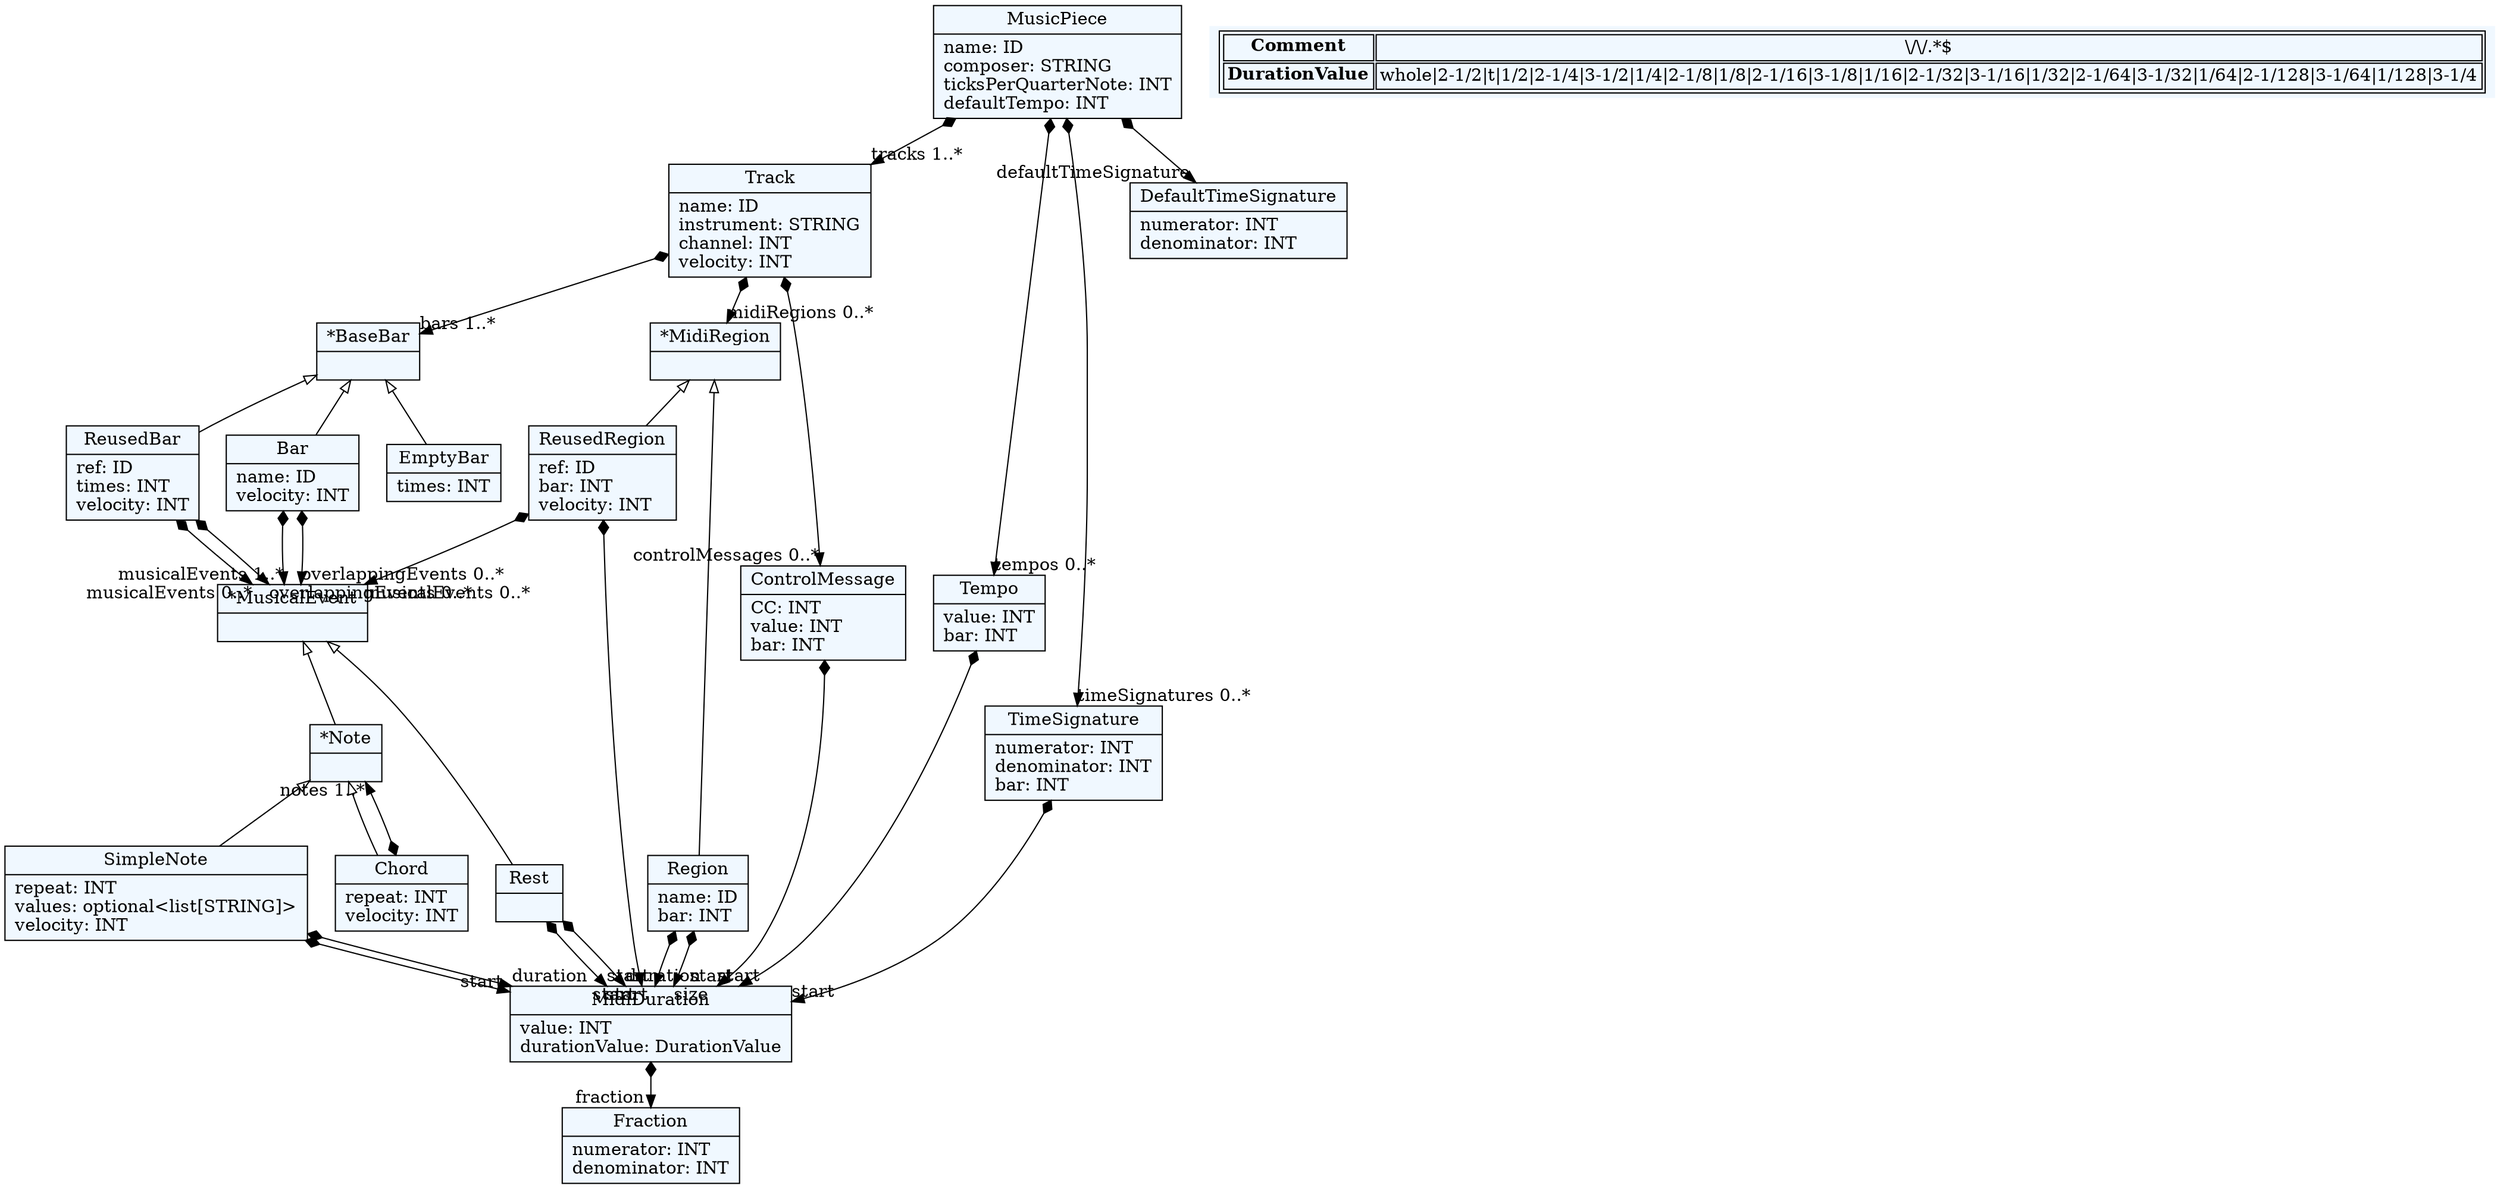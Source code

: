 
    digraph textX {
    fontname = "Bitstream Vera Sans"
    fontsize = 8
    node[
        shape=record,
        style=filled,
        fillcolor=aliceblue
    ]
    nodesep = 0.3
    edge[dir=black,arrowtail=empty]


1975856252400[ label="{MusicPiece|name: ID\lcomposer: STRING\lticksPerQuarterNote: INT\ldefaultTempo: INT\l}"]

1975856248560[ label="{Tempo|value: INT\lbar: INT\l}"]

1975856250480[ label="{TimeSignature|numerator: INT\ldenominator: INT\lbar: INT\l}"]

1975856254320[ label="{DefaultTimeSignature|numerator: INT\ldenominator: INT\l}"]

1975856256240[ label="{Track|name: ID\linstrument: STRING\lchannel: INT\lvelocity: INT\l}"]

1975856265840[ label="{ControlMessage|CC: INT\lvalue: INT\lbar: INT\l}"]

1975856264880[ label="{*BaseBar|}"]

1975856272560[ label="{Bar|name: ID\lvelocity: INT\l}"]

1975856268720[ label="{ReusedBar|ref: ID\ltimes: INT\lvelocity: INT\l}"]

1975856269680[ label="{EmptyBar|times: INT\l}"]

1975856270640[ label="{*MusicalEvent|}"]

1975856271600[ label="{*Note|}"]

1975856273520[ label="{SimpleNote|repeat: INT\lvalues: optional\<list[STRING]\>\lvelocity: INT\l}"]

1975856274480[ label="{MidiDuration|value: INT\ldurationValue: DurationValue\l}"]

1975856283120[ label="{Fraction|numerator: INT\ldenominator: INT\l}"]

1975856285040[ label="{Chord|repeat: INT\lvelocity: INT\l}"]

1975856286000[ label="{Rest|}"]

1975856277360[ label="{*MidiRegion|}"]

1975856279280[ label="{Region|name: ID\lbar: INT\l}"]

1975856281200[ label="{ReusedRegion|ref: ID\lbar: INT\lvelocity: INT\l}"]



1975856252400 -> 1975856248560[arrowtail=diamond, dir=both, headlabel="tempos 0..*"]
1975856252400 -> 1975856254320[arrowtail=diamond, dir=both, headlabel="defaultTimeSignature "]
1975856252400 -> 1975856250480[arrowtail=diamond, dir=both, headlabel="timeSignatures 0..*"]
1975856252400 -> 1975856256240[arrowtail=diamond, dir=both, headlabel="tracks 1..*"]
1975856248560 -> 1975856274480[arrowtail=diamond, dir=both, headlabel="start "]
1975856250480 -> 1975856274480[arrowtail=diamond, dir=both, headlabel="start "]
1975856256240 -> 1975856265840[arrowtail=diamond, dir=both, headlabel="controlMessages 0..*"]
1975856256240 -> 1975856264880[arrowtail=diamond, dir=both, headlabel="bars 1..*"]
1975856256240 -> 1975856277360[arrowtail=diamond, dir=both, headlabel="midiRegions 0..*"]
1975856265840 -> 1975856274480[arrowtail=diamond, dir=both, headlabel="start "]
1975856264880 -> 1975856272560 [dir=back]
1975856264880 -> 1975856268720 [dir=back]
1975856264880 -> 1975856269680 [dir=back]
1975856272560 -> 1975856270640[arrowtail=diamond, dir=both, headlabel="musicalEvents 1..*"]
1975856272560 -> 1975856270640[arrowtail=diamond, dir=both, headlabel="overlappingEvents 0..*"]
1975856268720 -> 1975856270640[arrowtail=diamond, dir=both, headlabel="musicalEvents 0..*"]
1975856268720 -> 1975856270640[arrowtail=diamond, dir=both, headlabel="overlappingEvents 0..*"]
1975856270640 -> 1975856271600 [dir=back]
1975856270640 -> 1975856286000 [dir=back]
1975856271600 -> 1975856273520 [dir=back]
1975856271600 -> 1975856285040 [dir=back]
1975856273520 -> 1975856274480[arrowtail=diamond, dir=both, headlabel="start "]
1975856273520 -> 1975856274480[arrowtail=diamond, dir=both, headlabel="duration "]
1975856274480 -> 1975856283120[arrowtail=diamond, dir=both, headlabel="fraction "]
1975856285040 -> 1975856271600[arrowtail=diamond, dir=both, headlabel="notes 1..*"]
1975856286000 -> 1975856274480[arrowtail=diamond, dir=both, headlabel="start "]
1975856286000 -> 1975856274480[arrowtail=diamond, dir=both, headlabel="duration "]
1975856277360 -> 1975856279280 [dir=back]
1975856277360 -> 1975856281200 [dir=back]
1975856279280 -> 1975856274480[arrowtail=diamond, dir=both, headlabel="start "]
1975856279280 -> 1975856274480[arrowtail=diamond, dir=both, headlabel="size "]
1975856281200 -> 1975856274480[arrowtail=diamond, dir=both, headlabel="start "]
1975856281200 -> 1975856270640[arrowtail=diamond, dir=both, headlabel="musicalEvents 0..*"]
match_rules [ shape=plaintext, label=< <table>
	<tr>
		<td><b>Comment</b></td><td>\/\/.*$</td>
	</tr>
	<tr>
		<td><b>DurationValue</b></td><td>whole|2-1/2|t|1/2|2-1/4|3-1/2|1/4|2-1/8|1/8|2-1/16|3-1/8|1/16|2-1/32|3-1/16|1/32|2-1/64|3-1/32|1/64|2-1/128|3-1/64|1/128|3-1/4</td>
	</tr>
</table> >]


}
